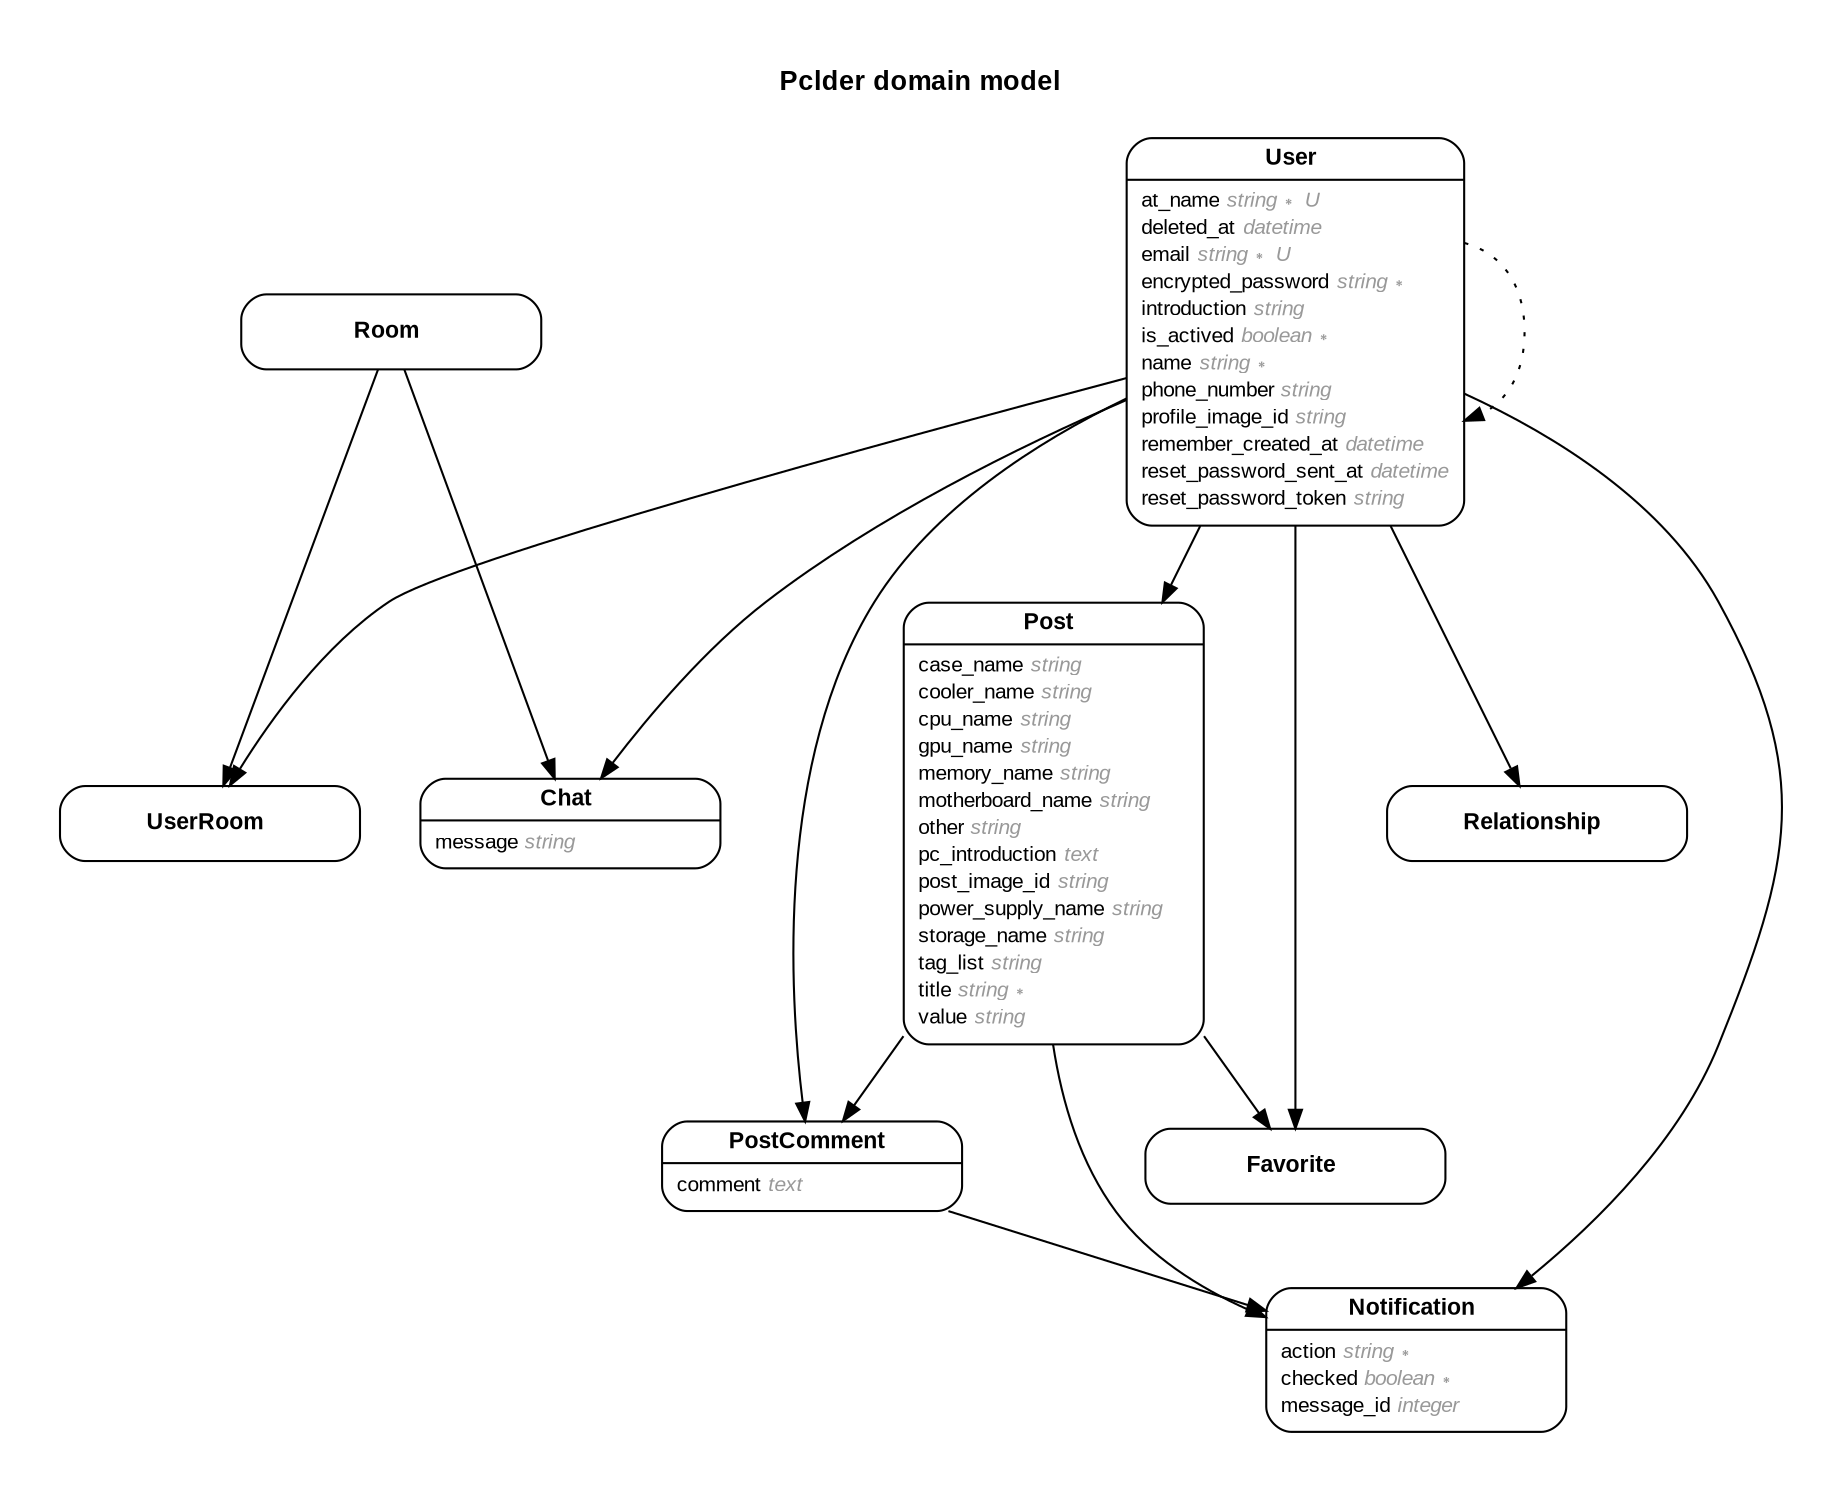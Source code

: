 digraph Pclder {
rankdir = "LR";
ranksep = "0.5";
nodesep = "0.4";
pad = "0.4,0.4";
margin = "0,0";
concentrate = "true";
labelloc = "t";
fontsize = "13";
fontname = "Arial Bold";
splines = "spline";
node[ shape  =  "Mrecord" , fontsize  =  "10" , fontname  =  "Arial" , margin  =  "0.07,0.05" , penwidth  =  "1.0"];
edge[ fontname  =  "Arial" , fontsize  =  "7" , dir  =  "both" , arrowsize  =  "0.9" , penwidth  =  "1.0" , labelangle  =  "32" , labeldistance  =  "1.8"];
rankdir = "TB";
label = "Pclder domain model\n\n";
m_Chat [label = <{<table border="0" align="center" cellspacing="0.5" cellpadding="0" width="134">
  <tr><td align="center" valign="bottom" width="130"><font face="Arial Bold" point-size="11">Chat</font></td></tr>
</table>
|
<table border="0" align="left" cellspacing="2" cellpadding="0" width="134">
  <tr><td align="left" width="130" port="message">message <font face="Arial Italic" color="grey60">string</font></td></tr>
</table>
}>];
m_Favorite [label = <{<table border="0" align="center" cellspacing="0.5" cellpadding="0" width="134">
  <tr><td align="center" valign="bottom" width="130"><font face="Arial Bold" point-size="11">Favorite</font></td></tr>
</table>
}>];
m_Notification [label = <{<table border="0" align="center" cellspacing="0.5" cellpadding="0" width="134">
  <tr><td align="center" valign="bottom" width="130"><font face="Arial Bold" point-size="11">Notification</font></td></tr>
</table>
|
<table border="0" align="left" cellspacing="2" cellpadding="0" width="134">
  <tr><td align="left" width="130" port="action">action <font face="Arial Italic" color="grey60">string ∗</font></td></tr>
  <tr><td align="left" width="130" port="checked">checked <font face="Arial Italic" color="grey60">boolean ∗</font></td></tr>
  <tr><td align="left" width="130" port="message_id">message_id <font face="Arial Italic" color="grey60">integer</font></td></tr>
</table>
}>];
m_Post [label = <{<table border="0" align="center" cellspacing="0.5" cellpadding="0" width="134">
  <tr><td align="center" valign="bottom" width="130"><font face="Arial Bold" point-size="11">Post</font></td></tr>
</table>
|
<table border="0" align="left" cellspacing="2" cellpadding="0" width="134">
  <tr><td align="left" width="130" port="case_name">case_name <font face="Arial Italic" color="grey60">string</font></td></tr>
  <tr><td align="left" width="130" port="cooler_name">cooler_name <font face="Arial Italic" color="grey60">string</font></td></tr>
  <tr><td align="left" width="130" port="cpu_name">cpu_name <font face="Arial Italic" color="grey60">string</font></td></tr>
  <tr><td align="left" width="130" port="gpu_name">gpu_name <font face="Arial Italic" color="grey60">string</font></td></tr>
  <tr><td align="left" width="130" port="memory_name">memory_name <font face="Arial Italic" color="grey60">string</font></td></tr>
  <tr><td align="left" width="130" port="motherboard_name">motherboard_name <font face="Arial Italic" color="grey60">string</font></td></tr>
  <tr><td align="left" width="130" port="other">other <font face="Arial Italic" color="grey60">string</font></td></tr>
  <tr><td align="left" width="130" port="pc_introduction">pc_introduction <font face="Arial Italic" color="grey60">text</font></td></tr>
  <tr><td align="left" width="130" port="post_image_id">post_image_id <font face="Arial Italic" color="grey60">string</font></td></tr>
  <tr><td align="left" width="130" port="power_supply_name">power_supply_name <font face="Arial Italic" color="grey60">string</font></td></tr>
  <tr><td align="left" width="130" port="storage_name">storage_name <font face="Arial Italic" color="grey60">string</font></td></tr>
  <tr><td align="left" width="130" port="tag_list">tag_list <font face="Arial Italic" color="grey60">string</font></td></tr>
  <tr><td align="left" width="130" port="title">title <font face="Arial Italic" color="grey60">string ∗</font></td></tr>
  <tr><td align="left" width="130" port="value">value <font face="Arial Italic" color="grey60">string</font></td></tr>
</table>
}>];
m_PostComment [label = <{<table border="0" align="center" cellspacing="0.5" cellpadding="0" width="134">
  <tr><td align="center" valign="bottom" width="130"><font face="Arial Bold" point-size="11">PostComment</font></td></tr>
</table>
|
<table border="0" align="left" cellspacing="2" cellpadding="0" width="134">
  <tr><td align="left" width="130" port="comment">comment <font face="Arial Italic" color="grey60">text</font></td></tr>
</table>
}>];
m_Relationship [label = <{<table border="0" align="center" cellspacing="0.5" cellpadding="0" width="134">
  <tr><td align="center" valign="bottom" width="130"><font face="Arial Bold" point-size="11">Relationship</font></td></tr>
</table>
}>];
m_Room [label = <{<table border="0" align="center" cellspacing="0.5" cellpadding="0" width="134">
  <tr><td align="center" valign="bottom" width="130"><font face="Arial Bold" point-size="11">Room</font></td></tr>
</table>
}>];
m_User [label = <{<table border="0" align="center" cellspacing="0.5" cellpadding="0" width="134">
  <tr><td align="center" valign="bottom" width="130"><font face="Arial Bold" point-size="11">User</font></td></tr>
</table>
|
<table border="0" align="left" cellspacing="2" cellpadding="0" width="134">
  <tr><td align="left" width="130" port="at_name">at_name <font face="Arial Italic" color="grey60">string ∗ U</font></td></tr>
  <tr><td align="left" width="130" port="deleted_at">deleted_at <font face="Arial Italic" color="grey60">datetime</font></td></tr>
  <tr><td align="left" width="130" port="email">email <font face="Arial Italic" color="grey60">string ∗ U</font></td></tr>
  <tr><td align="left" width="130" port="encrypted_password">encrypted_password <font face="Arial Italic" color="grey60">string ∗</font></td></tr>
  <tr><td align="left" width="130" port="introduction">introduction <font face="Arial Italic" color="grey60">string</font></td></tr>
  <tr><td align="left" width="130" port="is_actived">is_actived <font face="Arial Italic" color="grey60">boolean ∗</font></td></tr>
  <tr><td align="left" width="130" port="name">name <font face="Arial Italic" color="grey60">string ∗</font></td></tr>
  <tr><td align="left" width="130" port="phone_number">phone_number <font face="Arial Italic" color="grey60">string</font></td></tr>
  <tr><td align="left" width="130" port="profile_image_id">profile_image_id <font face="Arial Italic" color="grey60">string</font></td></tr>
  <tr><td align="left" width="130" port="remember_created_at">remember_created_at <font face="Arial Italic" color="grey60">datetime</font></td></tr>
  <tr><td align="left" width="130" port="reset_password_sent_at">reset_password_sent_at <font face="Arial Italic" color="grey60">datetime</font></td></tr>
  <tr><td align="left" width="130" port="reset_password_token">reset_password_token <font face="Arial Italic" color="grey60">string</font></td></tr>
</table>
}>];
m_UserRoom [label = <{<table border="0" align="center" cellspacing="0.5" cellpadding="0" width="134">
  <tr><td align="center" valign="bottom" width="130"><font face="Arial Bold" point-size="11">UserRoom</font></td></tr>
</table>
}>];
  m_User -> m_Post [arrowhead = "normal", arrowtail = "none", weight = "2"];
  m_User -> m_PostComment [arrowhead = "normal", arrowtail = "none", weight = "2"];
  m_User -> m_Favorite [arrowhead = "normal", arrowtail = "none", weight = "2"];
  m_User -> m_Relationship [arrowhead = "normal", arrowtail = "none", weight = "4"];
  m_User -> m_User [style = "dotted", arrowhead = "normal", arrowtail = "none", weight = "2", constraint = "false"];
  m_User -> m_UserRoom [arrowhead = "normal", arrowtail = "none", weight = "2"];
  m_User -> m_Chat [arrowhead = "normal", arrowtail = "none", weight = "2"];
  m_User -> m_Room [style = "dotted", arrowhead = "normal", arrowtail = "none", weight = "1", constraint = "false"];
  m_User -> m_Notification [arrowhead = "normal", arrowtail = "none", weight = "4"];
  m_Room -> m_Chat [arrowhead = "normal", arrowtail = "none", weight = "2"];
  m_Post -> m_Favorite [arrowhead = "normal", arrowtail = "none", weight = "2"];
  m_Post -> m_Notification [arrowhead = "normal", arrowtail = "none", weight = "2"];
  m_PostComment -> m_Notification [arrowhead = "normal", arrowtail = "none", weight = "2"];
  m_Post -> m_PostComment [arrowhead = "normal", arrowtail = "none", weight = "2"];
  m_Room -> m_UserRoom [arrowhead = "normal", arrowtail = "none", weight = "2"];
}
